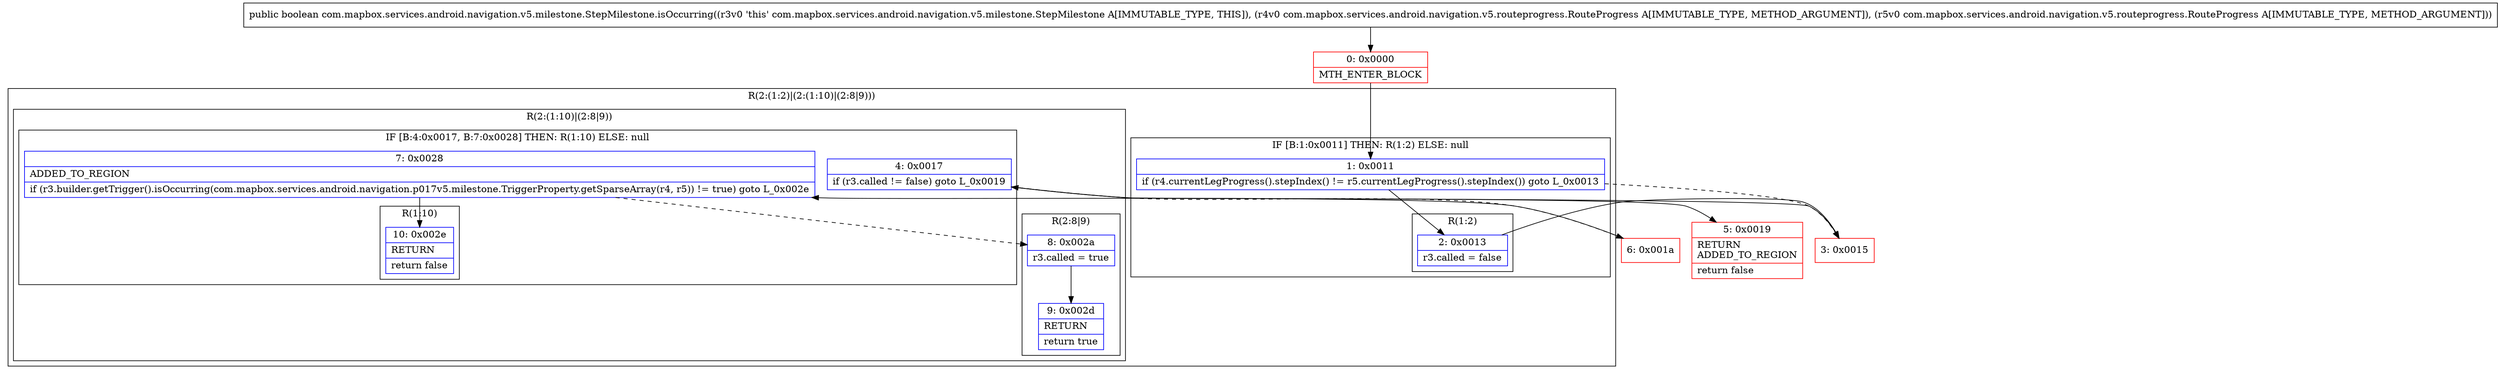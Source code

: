 digraph "CFG forcom.mapbox.services.android.navigation.v5.milestone.StepMilestone.isOccurring(Lcom\/mapbox\/services\/android\/navigation\/v5\/routeprogress\/RouteProgress;Lcom\/mapbox\/services\/android\/navigation\/v5\/routeprogress\/RouteProgress;)Z" {
subgraph cluster_Region_1155298199 {
label = "R(2:(1:2)|(2:(1:10)|(2:8|9)))";
node [shape=record,color=blue];
subgraph cluster_IfRegion_1992150813 {
label = "IF [B:1:0x0011] THEN: R(1:2) ELSE: null";
node [shape=record,color=blue];
Node_1 [shape=record,label="{1\:\ 0x0011|if (r4.currentLegProgress().stepIndex() != r5.currentLegProgress().stepIndex()) goto L_0x0013\l}"];
subgraph cluster_Region_661034084 {
label = "R(1:2)";
node [shape=record,color=blue];
Node_2 [shape=record,label="{2\:\ 0x0013|r3.called = false\l}"];
}
}
subgraph cluster_Region_614838701 {
label = "R(2:(1:10)|(2:8|9))";
node [shape=record,color=blue];
subgraph cluster_IfRegion_54672997 {
label = "IF [B:4:0x0017, B:7:0x0028] THEN: R(1:10) ELSE: null";
node [shape=record,color=blue];
Node_4 [shape=record,label="{4\:\ 0x0017|if (r3.called != false) goto L_0x0019\l}"];
Node_7 [shape=record,label="{7\:\ 0x0028|ADDED_TO_REGION\l|if (r3.builder.getTrigger().isOccurring(com.mapbox.services.android.navigation.p017v5.milestone.TriggerProperty.getSparseArray(r4, r5)) != true) goto L_0x002e\l}"];
subgraph cluster_Region_455068727 {
label = "R(1:10)";
node [shape=record,color=blue];
Node_10 [shape=record,label="{10\:\ 0x002e|RETURN\l|return false\l}"];
}
}
subgraph cluster_Region_139050628 {
label = "R(2:8|9)";
node [shape=record,color=blue];
Node_8 [shape=record,label="{8\:\ 0x002a|r3.called = true\l}"];
Node_9 [shape=record,label="{9\:\ 0x002d|RETURN\l|return true\l}"];
}
}
}
Node_0 [shape=record,color=red,label="{0\:\ 0x0000|MTH_ENTER_BLOCK\l}"];
Node_3 [shape=record,color=red,label="{3\:\ 0x0015}"];
Node_5 [shape=record,color=red,label="{5\:\ 0x0019|RETURN\lADDED_TO_REGION\l|return false\l}"];
Node_6 [shape=record,color=red,label="{6\:\ 0x001a}"];
MethodNode[shape=record,label="{public boolean com.mapbox.services.android.navigation.v5.milestone.StepMilestone.isOccurring((r3v0 'this' com.mapbox.services.android.navigation.v5.milestone.StepMilestone A[IMMUTABLE_TYPE, THIS]), (r4v0 com.mapbox.services.android.navigation.v5.routeprogress.RouteProgress A[IMMUTABLE_TYPE, METHOD_ARGUMENT]), (r5v0 com.mapbox.services.android.navigation.v5.routeprogress.RouteProgress A[IMMUTABLE_TYPE, METHOD_ARGUMENT])) }"];
MethodNode -> Node_0;
Node_1 -> Node_2;
Node_1 -> Node_3[style=dashed];
Node_2 -> Node_3;
Node_4 -> Node_5;
Node_4 -> Node_6[style=dashed];
Node_7 -> Node_8[style=dashed];
Node_7 -> Node_10;
Node_8 -> Node_9;
Node_0 -> Node_1;
Node_3 -> Node_4;
Node_6 -> Node_7;
}


